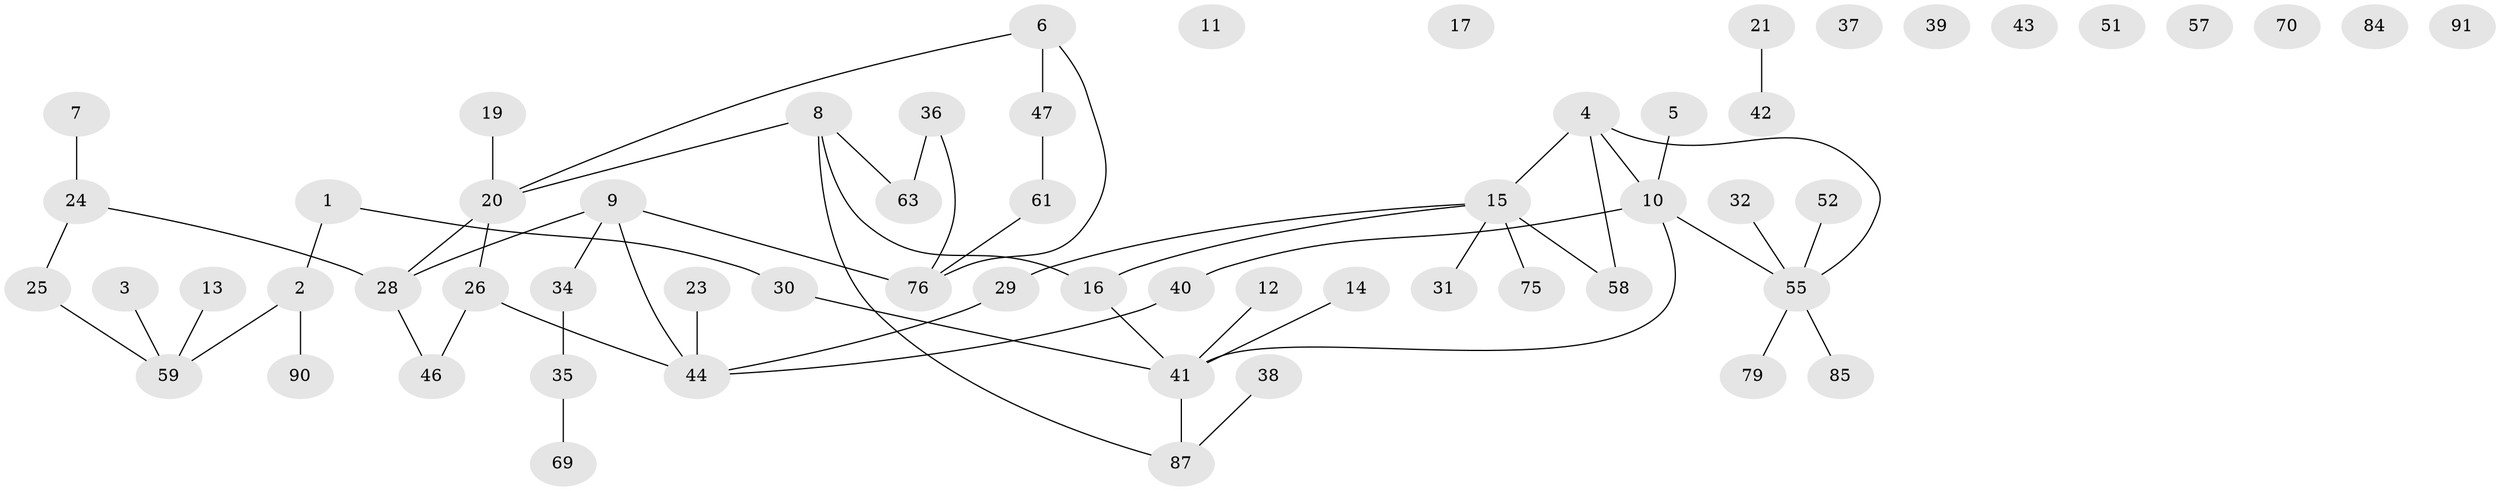 // original degree distribution, {1: 0.34782608695652173, 2: 0.21739130434782608, 3: 0.1956521739130435, 5: 0.03260869565217391, 0: 0.09782608695652174, 4: 0.09782608695652174, 7: 0.010869565217391304}
// Generated by graph-tools (version 1.1) at 2025/41/03/06/25 10:41:19]
// undirected, 60 vertices, 60 edges
graph export_dot {
graph [start="1"]
  node [color=gray90,style=filled];
  1 [super="+66"];
  2 [super="+48"];
  3 [super="+18"];
  4 [super="+62"];
  5;
  6 [super="+27"];
  7 [super="+60"];
  8 [super="+50"];
  9 [super="+72"];
  10 [super="+22"];
  11;
  12 [super="+64"];
  13;
  14 [super="+49"];
  15 [super="+74"];
  16 [super="+45"];
  17;
  19;
  20 [super="+54"];
  21;
  23;
  24 [super="+80"];
  25 [super="+56"];
  26 [super="+82"];
  28 [super="+33"];
  29 [super="+67"];
  30;
  31 [super="+92"];
  32;
  34 [super="+83"];
  35;
  36 [super="+53"];
  37;
  38;
  39;
  40;
  41 [super="+78"];
  42 [super="+65"];
  43;
  44 [super="+73"];
  46;
  47 [super="+68"];
  51;
  52;
  55 [super="+86"];
  57;
  58 [super="+81"];
  59 [super="+89"];
  61 [super="+77"];
  63 [super="+88"];
  69;
  70 [super="+71"];
  75;
  76;
  79;
  84;
  85;
  87;
  90;
  91;
  1 -- 30;
  1 -- 2;
  2 -- 90;
  2 -- 59;
  3 -- 59;
  4 -- 15;
  4 -- 55;
  4 -- 10;
  4 -- 58;
  5 -- 10;
  6 -- 20;
  6 -- 47;
  6 -- 76;
  7 -- 24;
  8 -- 20;
  8 -- 87;
  8 -- 16;
  8 -- 63;
  9 -- 44;
  9 -- 76;
  9 -- 28;
  9 -- 34;
  10 -- 55;
  10 -- 40;
  10 -- 41;
  12 -- 41;
  13 -- 59;
  14 -- 41;
  15 -- 58;
  15 -- 16;
  15 -- 75;
  15 -- 29;
  15 -- 31;
  16 -- 41;
  19 -- 20;
  20 -- 28;
  20 -- 26;
  21 -- 42;
  23 -- 44;
  24 -- 28;
  24 -- 25;
  25 -- 59;
  26 -- 46;
  26 -- 44;
  28 -- 46;
  29 -- 44;
  30 -- 41;
  32 -- 55;
  34 -- 35;
  35 -- 69;
  36 -- 76;
  36 -- 63;
  38 -- 87;
  40 -- 44;
  41 -- 87;
  47 -- 61;
  52 -- 55;
  55 -- 79;
  55 -- 85;
  61 -- 76;
}
